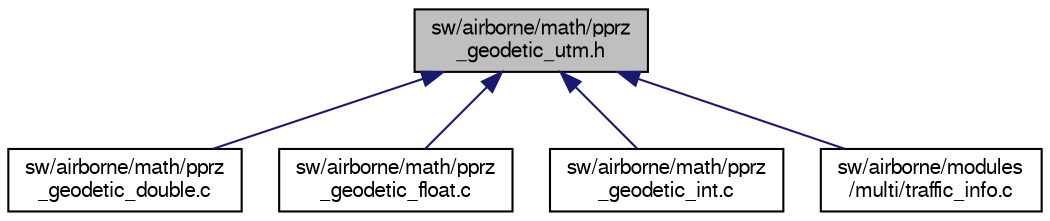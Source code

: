 digraph "sw/airborne/math/pprz_geodetic_utm.h"
{
  edge [fontname="FreeSans",fontsize="10",labelfontname="FreeSans",labelfontsize="10"];
  node [fontname="FreeSans",fontsize="10",shape=record];
  Node1 [label="sw/airborne/math/pprz\l_geodetic_utm.h",height=0.2,width=0.4,color="black", fillcolor="grey75", style="filled", fontcolor="black"];
  Node1 -> Node2 [dir="back",color="midnightblue",fontsize="10",style="solid",fontname="FreeSans"];
  Node2 [label="sw/airborne/math/pprz\l_geodetic_double.c",height=0.2,width=0.4,color="black", fillcolor="white", style="filled",URL="$pprz__geodetic__double_8c.html",tooltip="Paparazzi double-precision floating point math for geodetic calculations. "];
  Node1 -> Node3 [dir="back",color="midnightblue",fontsize="10",style="solid",fontname="FreeSans"];
  Node3 [label="sw/airborne/math/pprz\l_geodetic_float.c",height=0.2,width=0.4,color="black", fillcolor="white", style="filled",URL="$pprz__geodetic__float_8c.html",tooltip="Paparazzi floating point math for geodetic calculations. "];
  Node1 -> Node4 [dir="back",color="midnightblue",fontsize="10",style="solid",fontname="FreeSans"];
  Node4 [label="sw/airborne/math/pprz\l_geodetic_int.c",height=0.2,width=0.4,color="black", fillcolor="white", style="filled",URL="$pprz__geodetic__int_8c.html",tooltip="Paparazzi fixed point math for geodetic calculations. "];
  Node1 -> Node5 [dir="back",color="midnightblue",fontsize="10",style="solid",fontname="FreeSans"];
  Node5 [label="sw/airborne/modules\l/multi/traffic_info.c",height=0.2,width=0.4,color="black", fillcolor="white", style="filled",URL="$traffic__info_8c.html"];
}
